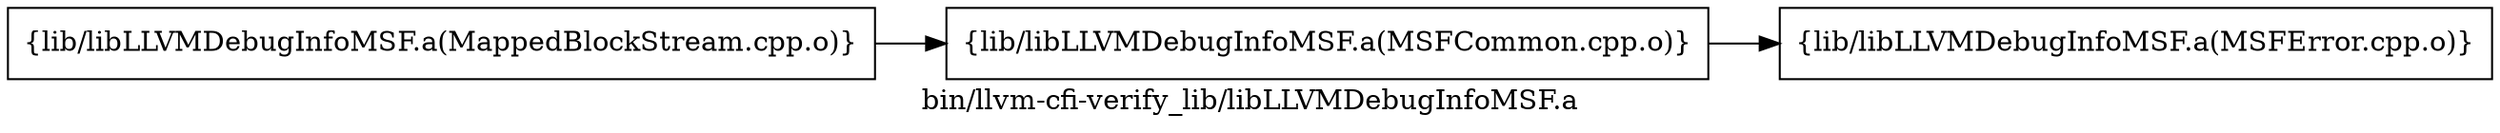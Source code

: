 digraph "bin/llvm-cfi-verify_lib/libLLVMDebugInfoMSF.a" {
	label="bin/llvm-cfi-verify_lib/libLLVMDebugInfoMSF.a";
	rankdir=LR;
	{ rank=same; Node0x557ff2008288;  }
	{ rank=same; Node0x557ff20078d8;  }

	Node0x557ff2008288 [shape=record,shape=box,group=0,label="{lib/libLLVMDebugInfoMSF.a(MappedBlockStream.cpp.o)}"];
	Node0x557ff2008288 -> Node0x557ff20078d8;
	Node0x557ff20078d8 [shape=record,shape=box,group=0,label="{lib/libLLVMDebugInfoMSF.a(MSFCommon.cpp.o)}"];
	Node0x557ff20078d8 -> Node0x557ff20071f8;
	Node0x557ff20071f8 [shape=record,shape=box,group=0,label="{lib/libLLVMDebugInfoMSF.a(MSFError.cpp.o)}"];
}
